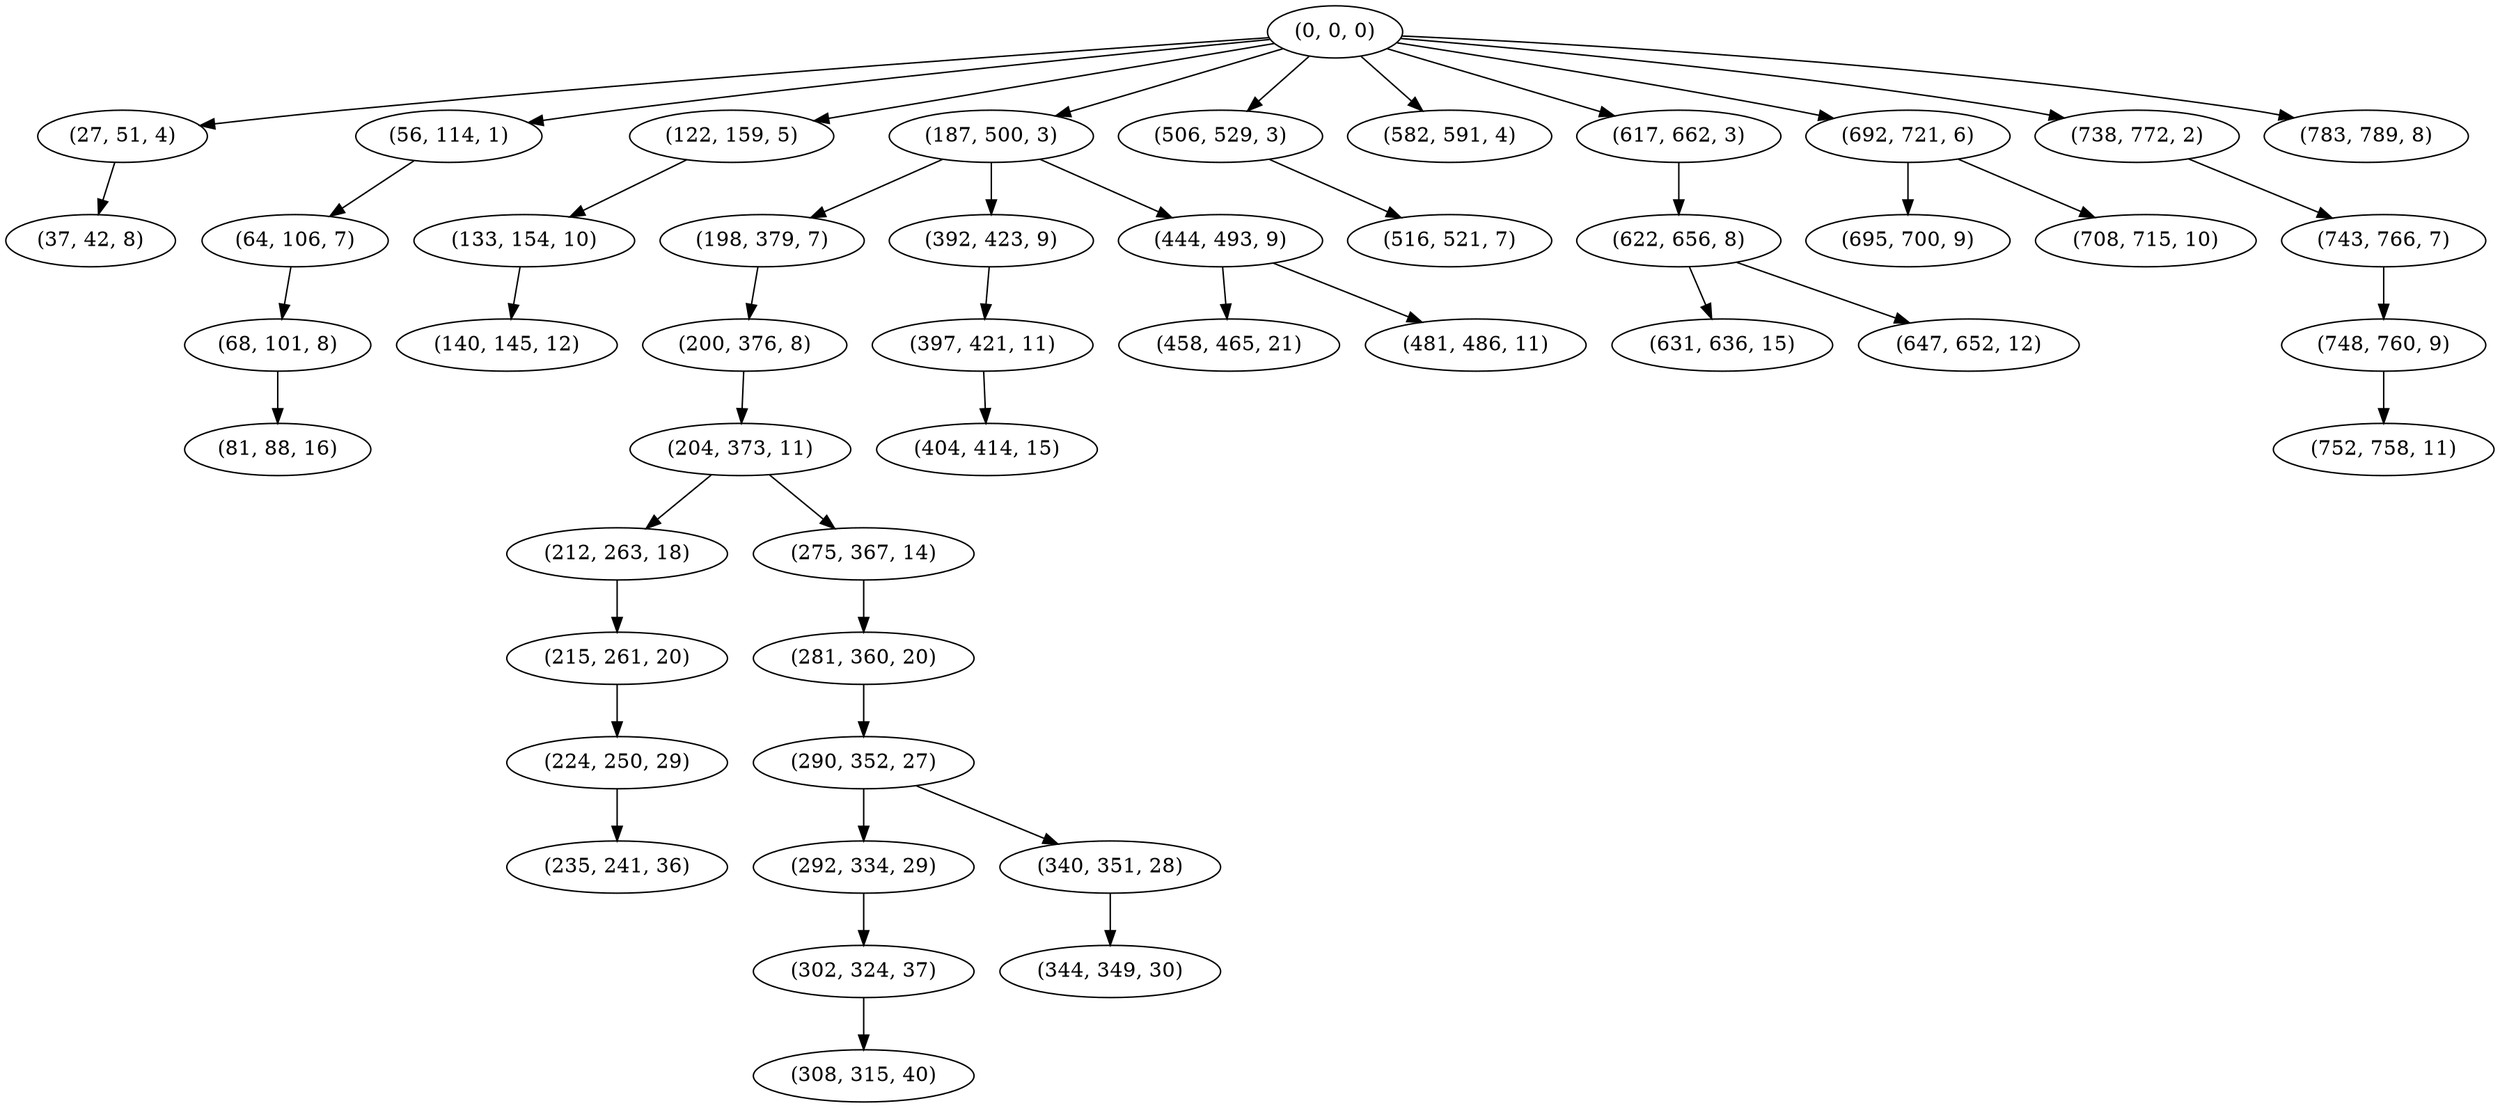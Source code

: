 digraph tree {
    "(0, 0, 0)";
    "(27, 51, 4)";
    "(37, 42, 8)";
    "(56, 114, 1)";
    "(64, 106, 7)";
    "(68, 101, 8)";
    "(81, 88, 16)";
    "(122, 159, 5)";
    "(133, 154, 10)";
    "(140, 145, 12)";
    "(187, 500, 3)";
    "(198, 379, 7)";
    "(200, 376, 8)";
    "(204, 373, 11)";
    "(212, 263, 18)";
    "(215, 261, 20)";
    "(224, 250, 29)";
    "(235, 241, 36)";
    "(275, 367, 14)";
    "(281, 360, 20)";
    "(290, 352, 27)";
    "(292, 334, 29)";
    "(302, 324, 37)";
    "(308, 315, 40)";
    "(340, 351, 28)";
    "(344, 349, 30)";
    "(392, 423, 9)";
    "(397, 421, 11)";
    "(404, 414, 15)";
    "(444, 493, 9)";
    "(458, 465, 21)";
    "(481, 486, 11)";
    "(506, 529, 3)";
    "(516, 521, 7)";
    "(582, 591, 4)";
    "(617, 662, 3)";
    "(622, 656, 8)";
    "(631, 636, 15)";
    "(647, 652, 12)";
    "(692, 721, 6)";
    "(695, 700, 9)";
    "(708, 715, 10)";
    "(738, 772, 2)";
    "(743, 766, 7)";
    "(748, 760, 9)";
    "(752, 758, 11)";
    "(783, 789, 8)";
    "(0, 0, 0)" -> "(27, 51, 4)";
    "(0, 0, 0)" -> "(56, 114, 1)";
    "(0, 0, 0)" -> "(122, 159, 5)";
    "(0, 0, 0)" -> "(187, 500, 3)";
    "(0, 0, 0)" -> "(506, 529, 3)";
    "(0, 0, 0)" -> "(582, 591, 4)";
    "(0, 0, 0)" -> "(617, 662, 3)";
    "(0, 0, 0)" -> "(692, 721, 6)";
    "(0, 0, 0)" -> "(738, 772, 2)";
    "(0, 0, 0)" -> "(783, 789, 8)";
    "(27, 51, 4)" -> "(37, 42, 8)";
    "(56, 114, 1)" -> "(64, 106, 7)";
    "(64, 106, 7)" -> "(68, 101, 8)";
    "(68, 101, 8)" -> "(81, 88, 16)";
    "(122, 159, 5)" -> "(133, 154, 10)";
    "(133, 154, 10)" -> "(140, 145, 12)";
    "(187, 500, 3)" -> "(198, 379, 7)";
    "(187, 500, 3)" -> "(392, 423, 9)";
    "(187, 500, 3)" -> "(444, 493, 9)";
    "(198, 379, 7)" -> "(200, 376, 8)";
    "(200, 376, 8)" -> "(204, 373, 11)";
    "(204, 373, 11)" -> "(212, 263, 18)";
    "(204, 373, 11)" -> "(275, 367, 14)";
    "(212, 263, 18)" -> "(215, 261, 20)";
    "(215, 261, 20)" -> "(224, 250, 29)";
    "(224, 250, 29)" -> "(235, 241, 36)";
    "(275, 367, 14)" -> "(281, 360, 20)";
    "(281, 360, 20)" -> "(290, 352, 27)";
    "(290, 352, 27)" -> "(292, 334, 29)";
    "(290, 352, 27)" -> "(340, 351, 28)";
    "(292, 334, 29)" -> "(302, 324, 37)";
    "(302, 324, 37)" -> "(308, 315, 40)";
    "(340, 351, 28)" -> "(344, 349, 30)";
    "(392, 423, 9)" -> "(397, 421, 11)";
    "(397, 421, 11)" -> "(404, 414, 15)";
    "(444, 493, 9)" -> "(458, 465, 21)";
    "(444, 493, 9)" -> "(481, 486, 11)";
    "(506, 529, 3)" -> "(516, 521, 7)";
    "(617, 662, 3)" -> "(622, 656, 8)";
    "(622, 656, 8)" -> "(631, 636, 15)";
    "(622, 656, 8)" -> "(647, 652, 12)";
    "(692, 721, 6)" -> "(695, 700, 9)";
    "(692, 721, 6)" -> "(708, 715, 10)";
    "(738, 772, 2)" -> "(743, 766, 7)";
    "(743, 766, 7)" -> "(748, 760, 9)";
    "(748, 760, 9)" -> "(752, 758, 11)";
}
